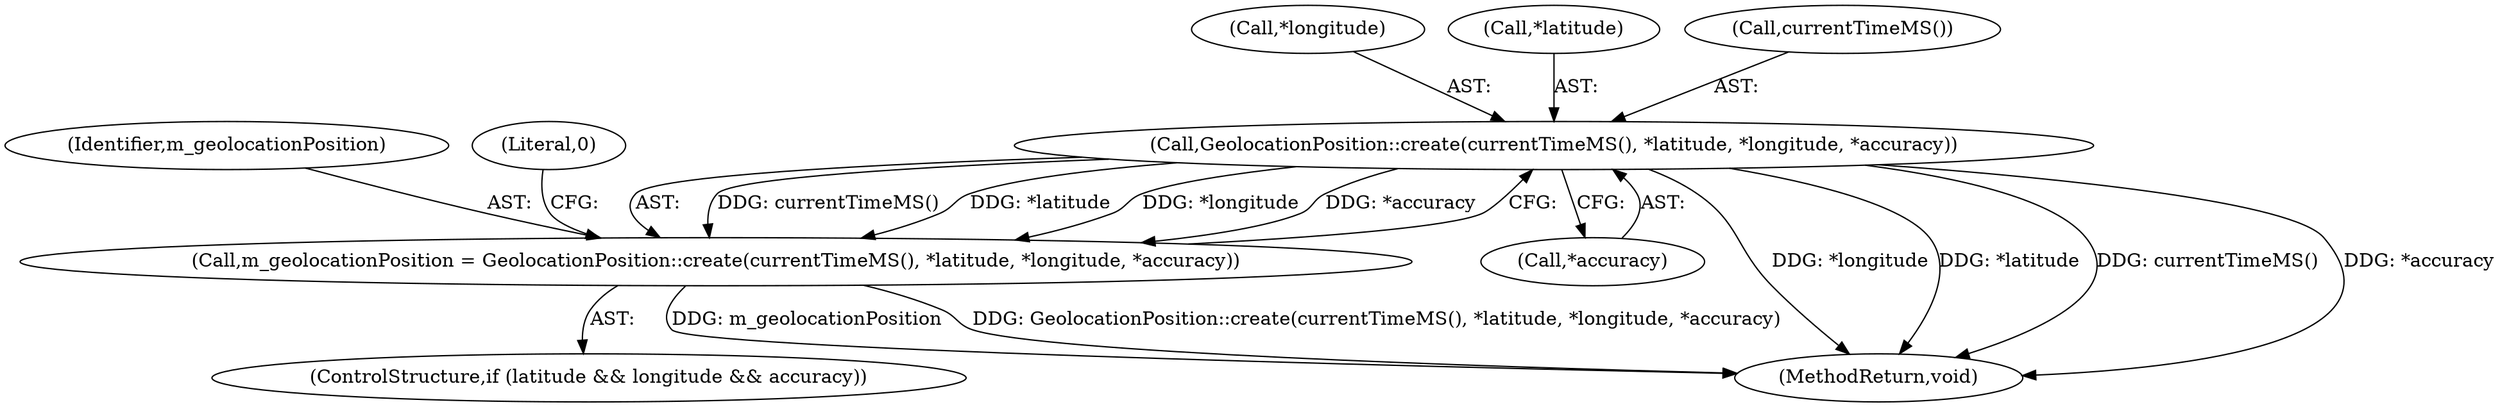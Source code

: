 digraph "0_Chrome_d4cd2b2c0953ad7e9fa988c234eb9361be80fe81_12@API" {
"1000147" [label="(Call,GeolocationPosition::create(currentTimeMS(), *latitude, *longitude, *accuracy))"];
"1000145" [label="(Call,m_geolocationPosition = GeolocationPosition::create(currentTimeMS(), *latitude, *longitude, *accuracy))"];
"1000146" [label="(Identifier,m_geolocationPosition)"];
"1000139" [label="(ControlStructure,if (latitude && longitude && accuracy))"];
"1000153" [label="(Call,*accuracy)"];
"1000159" [label="(MethodReturn,void)"];
"1000145" [label="(Call,m_geolocationPosition = GeolocationPosition::create(currentTimeMS(), *latitude, *longitude, *accuracy))"];
"1000158" [label="(Literal,0)"];
"1000151" [label="(Call,*longitude)"];
"1000149" [label="(Call,*latitude)"];
"1000148" [label="(Call,currentTimeMS())"];
"1000147" [label="(Call,GeolocationPosition::create(currentTimeMS(), *latitude, *longitude, *accuracy))"];
"1000147" -> "1000145"  [label="AST: "];
"1000147" -> "1000153"  [label="CFG: "];
"1000148" -> "1000147"  [label="AST: "];
"1000149" -> "1000147"  [label="AST: "];
"1000151" -> "1000147"  [label="AST: "];
"1000153" -> "1000147"  [label="AST: "];
"1000145" -> "1000147"  [label="CFG: "];
"1000147" -> "1000159"  [label="DDG: *longitude"];
"1000147" -> "1000159"  [label="DDG: *latitude"];
"1000147" -> "1000159"  [label="DDG: currentTimeMS()"];
"1000147" -> "1000159"  [label="DDG: *accuracy"];
"1000147" -> "1000145"  [label="DDG: currentTimeMS()"];
"1000147" -> "1000145"  [label="DDG: *latitude"];
"1000147" -> "1000145"  [label="DDG: *longitude"];
"1000147" -> "1000145"  [label="DDG: *accuracy"];
"1000145" -> "1000139"  [label="AST: "];
"1000146" -> "1000145"  [label="AST: "];
"1000158" -> "1000145"  [label="CFG: "];
"1000145" -> "1000159"  [label="DDG: m_geolocationPosition"];
"1000145" -> "1000159"  [label="DDG: GeolocationPosition::create(currentTimeMS(), *latitude, *longitude, *accuracy)"];
}
